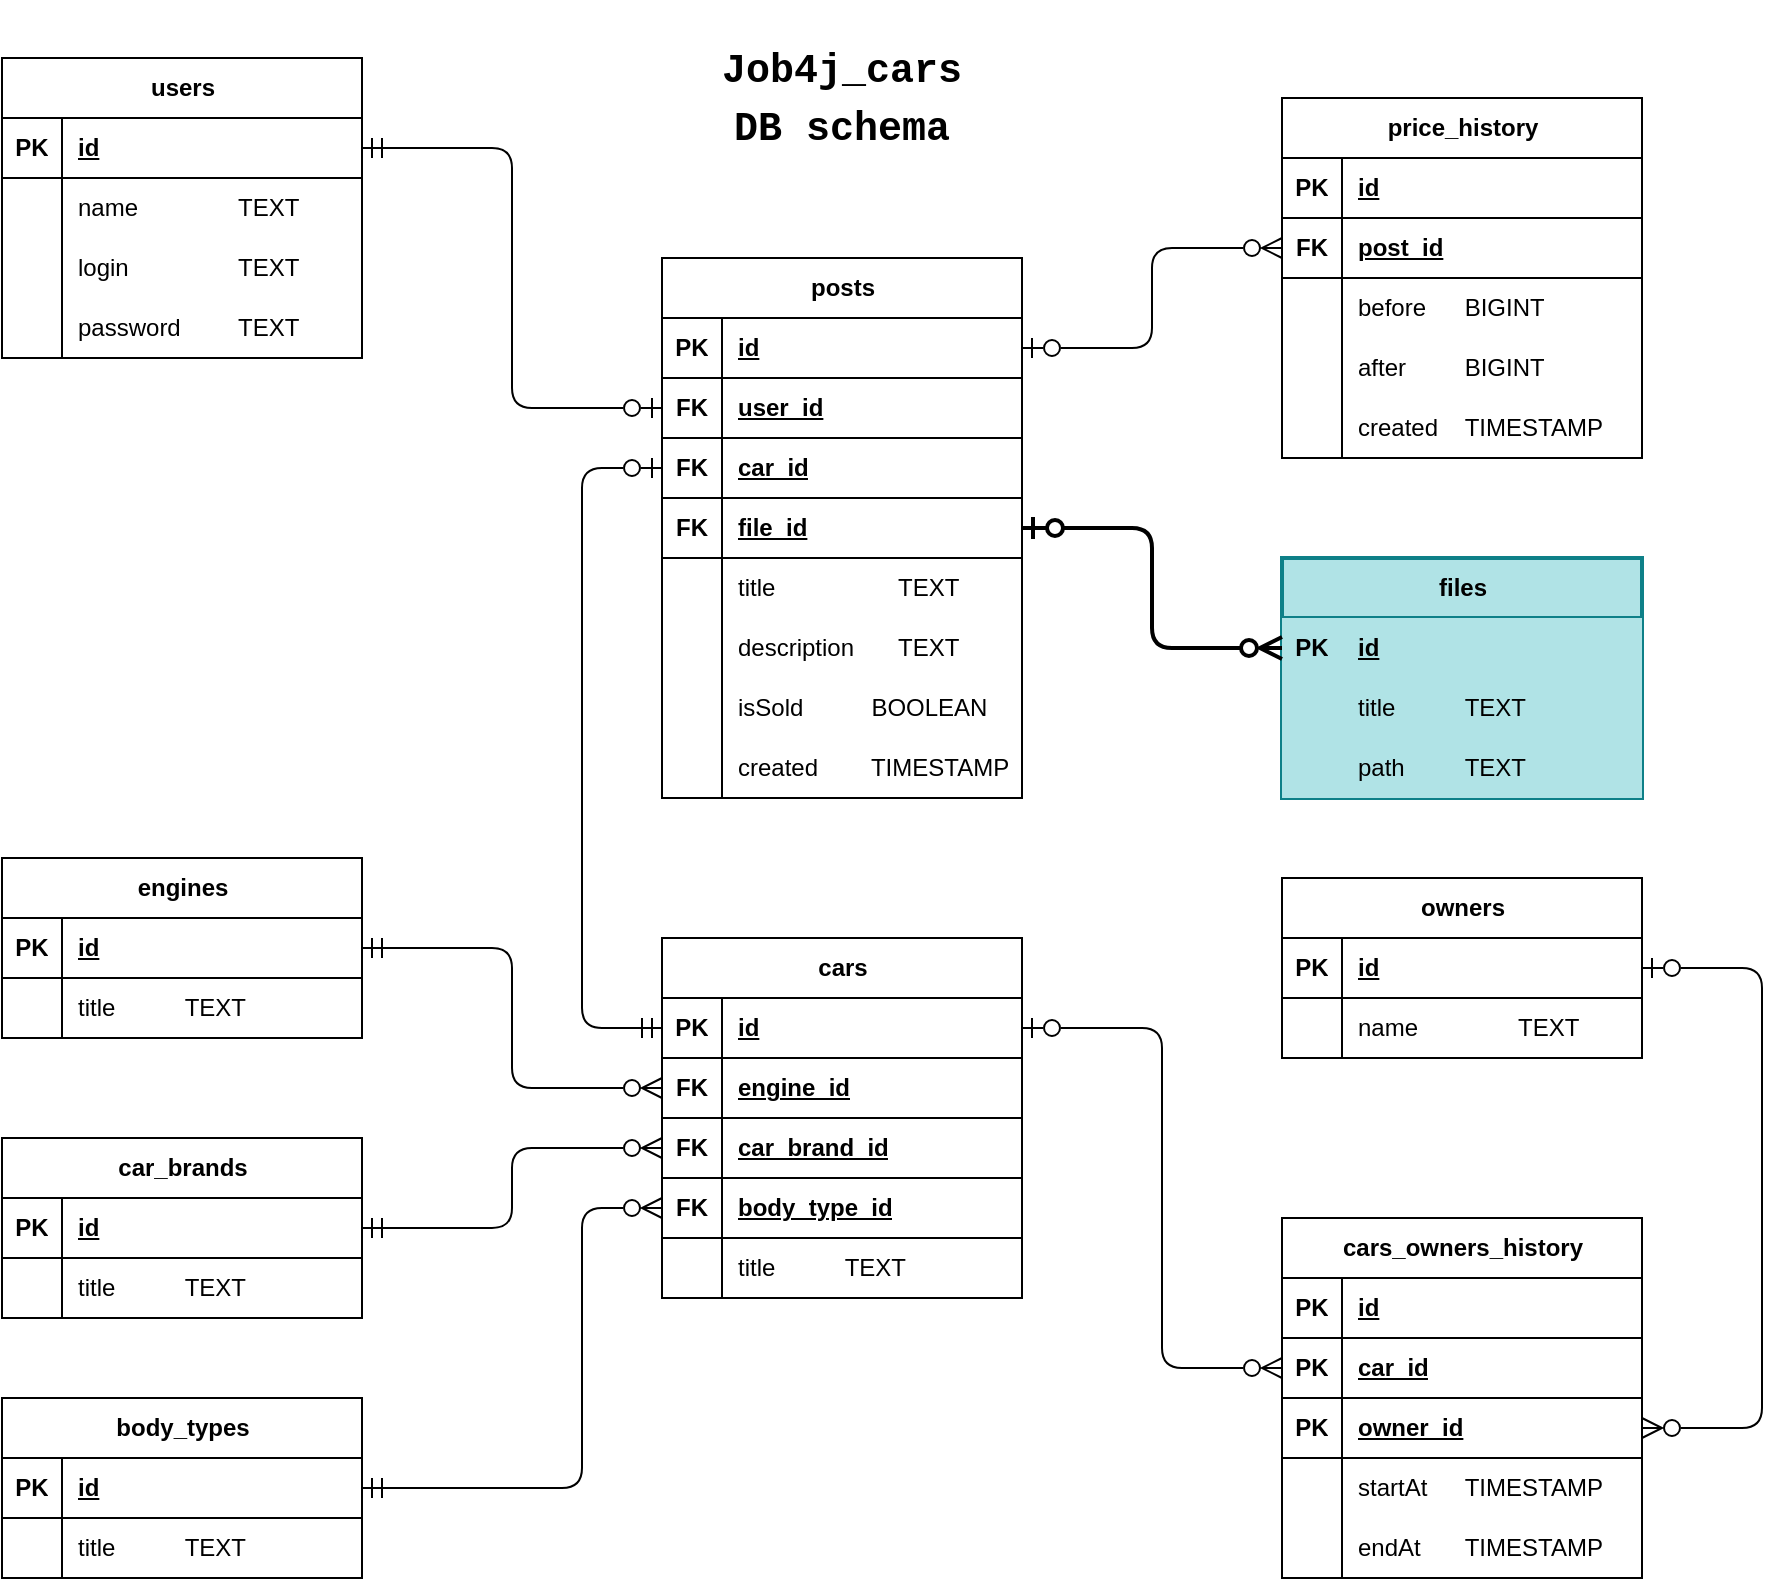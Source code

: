 <mxfile version="26.2.2">
  <diagram name="job4j_cars" id="e56a1550-8fbb-45ad-956c-1786394a9013">
    <mxGraphModel dx="1491" dy="981" grid="1" gridSize="10" guides="1" tooltips="1" connect="1" arrows="1" fold="1" page="1" pageScale="1" pageWidth="1169" pageHeight="827" background="none" math="0" shadow="0">
      <root>
        <mxCell id="0" />
        <mxCell id="1" parent="0" />
        <mxCell id="IY573kv2HtH2P7EDFZgh-59" value="users" style="shape=table;startSize=30;container=1;collapsible=1;childLayout=tableLayout;fixedRows=1;rowLines=0;fontStyle=1;align=center;resizeLast=1;html=1;" parent="1" vertex="1">
          <mxGeometry x="184" y="30" width="180" height="150" as="geometry" />
        </mxCell>
        <mxCell id="IY573kv2HtH2P7EDFZgh-60" value="" style="shape=tableRow;horizontal=0;startSize=0;swimlaneHead=0;swimlaneBody=0;fillColor=none;collapsible=0;dropTarget=0;points=[[0,0.5],[1,0.5]];portConstraint=eastwest;top=0;left=0;right=0;bottom=1;" parent="IY573kv2HtH2P7EDFZgh-59" vertex="1">
          <mxGeometry y="30" width="180" height="30" as="geometry" />
        </mxCell>
        <mxCell id="IY573kv2HtH2P7EDFZgh-61" value="PK" style="shape=partialRectangle;connectable=0;fillColor=none;top=0;left=0;bottom=0;right=0;fontStyle=1;overflow=hidden;whiteSpace=wrap;html=1;" parent="IY573kv2HtH2P7EDFZgh-60" vertex="1">
          <mxGeometry width="30" height="30" as="geometry">
            <mxRectangle width="30" height="30" as="alternateBounds" />
          </mxGeometry>
        </mxCell>
        <mxCell id="IY573kv2HtH2P7EDFZgh-62" value="id" style="shape=partialRectangle;connectable=0;fillColor=none;top=0;left=0;bottom=0;right=0;align=left;spacingLeft=6;fontStyle=5;overflow=hidden;whiteSpace=wrap;html=1;" parent="IY573kv2HtH2P7EDFZgh-60" vertex="1">
          <mxGeometry x="30" width="150" height="30" as="geometry">
            <mxRectangle width="150" height="30" as="alternateBounds" />
          </mxGeometry>
        </mxCell>
        <mxCell id="IY573kv2HtH2P7EDFZgh-63" value="" style="shape=tableRow;horizontal=0;startSize=0;swimlaneHead=0;swimlaneBody=0;fillColor=none;collapsible=0;dropTarget=0;points=[[0,0.5],[1,0.5]];portConstraint=eastwest;top=0;left=0;right=0;bottom=0;" parent="IY573kv2HtH2P7EDFZgh-59" vertex="1">
          <mxGeometry y="60" width="180" height="30" as="geometry" />
        </mxCell>
        <mxCell id="IY573kv2HtH2P7EDFZgh-64" value="" style="shape=partialRectangle;connectable=0;fillColor=none;top=0;left=0;bottom=0;right=0;editable=1;overflow=hidden;whiteSpace=wrap;html=1;" parent="IY573kv2HtH2P7EDFZgh-63" vertex="1">
          <mxGeometry width="30" height="30" as="geometry">
            <mxRectangle width="30" height="30" as="alternateBounds" />
          </mxGeometry>
        </mxCell>
        <mxCell id="IY573kv2HtH2P7EDFZgh-65" value="name&lt;span style=&quot;white-space: pre;&quot;&gt;&#x9;&lt;span style=&quot;white-space: pre;&quot;&gt;&#x9;&lt;/span&gt;&lt;/span&gt;TEXT" style="shape=partialRectangle;connectable=0;fillColor=none;top=0;left=0;bottom=0;right=0;align=left;spacingLeft=6;overflow=hidden;whiteSpace=wrap;html=1;" parent="IY573kv2HtH2P7EDFZgh-63" vertex="1">
          <mxGeometry x="30" width="150" height="30" as="geometry">
            <mxRectangle width="150" height="30" as="alternateBounds" />
          </mxGeometry>
        </mxCell>
        <mxCell id="IY573kv2HtH2P7EDFZgh-66" value="" style="shape=tableRow;horizontal=0;startSize=0;swimlaneHead=0;swimlaneBody=0;fillColor=none;collapsible=0;dropTarget=0;points=[[0,0.5],[1,0.5]];portConstraint=eastwest;top=0;left=0;right=0;bottom=0;" parent="IY573kv2HtH2P7EDFZgh-59" vertex="1">
          <mxGeometry y="90" width="180" height="30" as="geometry" />
        </mxCell>
        <mxCell id="IY573kv2HtH2P7EDFZgh-67" value="" style="shape=partialRectangle;connectable=0;fillColor=none;top=0;left=0;bottom=0;right=0;editable=1;overflow=hidden;whiteSpace=wrap;html=1;" parent="IY573kv2HtH2P7EDFZgh-66" vertex="1">
          <mxGeometry width="30" height="30" as="geometry">
            <mxRectangle width="30" height="30" as="alternateBounds" />
          </mxGeometry>
        </mxCell>
        <mxCell id="IY573kv2HtH2P7EDFZgh-68" value="login&lt;span style=&quot;white-space: pre;&quot;&gt;&#x9;&lt;span style=&quot;white-space: pre;&quot;&gt;&#x9;&lt;/span&gt;&lt;/span&gt;TEXT" style="shape=partialRectangle;connectable=0;fillColor=none;top=0;left=0;bottom=0;right=0;align=left;spacingLeft=6;overflow=hidden;whiteSpace=wrap;html=1;" parent="IY573kv2HtH2P7EDFZgh-66" vertex="1">
          <mxGeometry x="30" width="150" height="30" as="geometry">
            <mxRectangle width="150" height="30" as="alternateBounds" />
          </mxGeometry>
        </mxCell>
        <mxCell id="IY573kv2HtH2P7EDFZgh-69" value="" style="shape=tableRow;horizontal=0;startSize=0;swimlaneHead=0;swimlaneBody=0;fillColor=none;collapsible=0;dropTarget=0;points=[[0,0.5],[1,0.5]];portConstraint=eastwest;top=0;left=0;right=0;bottom=0;" parent="IY573kv2HtH2P7EDFZgh-59" vertex="1">
          <mxGeometry y="120" width="180" height="30" as="geometry" />
        </mxCell>
        <mxCell id="IY573kv2HtH2P7EDFZgh-70" value="" style="shape=partialRectangle;connectable=0;fillColor=none;top=0;left=0;bottom=0;right=0;editable=1;overflow=hidden;whiteSpace=wrap;html=1;" parent="IY573kv2HtH2P7EDFZgh-69" vertex="1">
          <mxGeometry width="30" height="30" as="geometry">
            <mxRectangle width="30" height="30" as="alternateBounds" />
          </mxGeometry>
        </mxCell>
        <mxCell id="IY573kv2HtH2P7EDFZgh-71" value="password&lt;span style=&quot;white-space: pre;&quot;&gt;&#x9;&lt;span style=&quot;white-space: pre;&quot;&gt;&#x9;&lt;/span&gt;&lt;/span&gt;TEXT" style="shape=partialRectangle;connectable=0;fillColor=none;top=0;left=0;bottom=0;right=0;align=left;spacingLeft=6;overflow=hidden;whiteSpace=wrap;html=1;" parent="IY573kv2HtH2P7EDFZgh-69" vertex="1">
          <mxGeometry x="30" width="150" height="30" as="geometry">
            <mxRectangle width="150" height="30" as="alternateBounds" />
          </mxGeometry>
        </mxCell>
        <mxCell id="IY573kv2HtH2P7EDFZgh-88" value="" style="edgeStyle=elbowEdgeStyle;fontSize=12;html=1;endArrow=ERzeroToOne;startArrow=ERmandOne;rounded=1;startSize=8;endSize=8;exitX=1;exitY=0.5;exitDx=0;exitDy=0;startFill=0;curved=0;endFill=0;entryX=0;entryY=0.5;entryDx=0;entryDy=0;" parent="1" source="IY573kv2HtH2P7EDFZgh-60" target="ms0drbsEbGYlD9wSfYpS-33" edge="1">
          <mxGeometry width="100" height="100" relative="1" as="geometry">
            <mxPoint x="424" y="550" as="sourcePoint" />
            <mxPoint x="504" y="235" as="targetPoint" />
          </mxGeometry>
        </mxCell>
        <mxCell id="IY573kv2HtH2P7EDFZgh-89" value="price_history" style="shape=table;startSize=30;container=1;collapsible=1;childLayout=tableLayout;fixedRows=1;rowLines=0;fontStyle=1;align=center;resizeLast=1;html=1;" parent="1" vertex="1">
          <mxGeometry x="824" y="50" width="180" height="180" as="geometry" />
        </mxCell>
        <mxCell id="IY573kv2HtH2P7EDFZgh-90" value="" style="shape=tableRow;horizontal=0;startSize=0;swimlaneHead=0;swimlaneBody=0;fillColor=none;collapsible=0;dropTarget=0;points=[[0,0.5],[1,0.5]];portConstraint=eastwest;top=0;left=0;right=0;bottom=1;" parent="IY573kv2HtH2P7EDFZgh-89" vertex="1">
          <mxGeometry y="30" width="180" height="30" as="geometry" />
        </mxCell>
        <mxCell id="IY573kv2HtH2P7EDFZgh-91" value="PK" style="shape=partialRectangle;connectable=0;fillColor=none;top=0;left=0;bottom=0;right=0;fontStyle=1;overflow=hidden;whiteSpace=wrap;html=1;" parent="IY573kv2HtH2P7EDFZgh-90" vertex="1">
          <mxGeometry width="30" height="30" as="geometry">
            <mxRectangle width="30" height="30" as="alternateBounds" />
          </mxGeometry>
        </mxCell>
        <mxCell id="IY573kv2HtH2P7EDFZgh-92" value="id" style="shape=partialRectangle;connectable=0;fillColor=none;top=0;left=0;bottom=0;right=0;align=left;spacingLeft=6;fontStyle=5;overflow=hidden;whiteSpace=wrap;html=1;" parent="IY573kv2HtH2P7EDFZgh-90" vertex="1">
          <mxGeometry x="30" width="150" height="30" as="geometry">
            <mxRectangle width="150" height="30" as="alternateBounds" />
          </mxGeometry>
        </mxCell>
        <mxCell id="IY573kv2HtH2P7EDFZgh-102" value="" style="shape=tableRow;horizontal=0;startSize=0;swimlaneHead=0;swimlaneBody=0;fillColor=none;collapsible=0;dropTarget=0;points=[[0,0.5],[1,0.5]];portConstraint=eastwest;top=0;left=0;right=0;bottom=1;" parent="IY573kv2HtH2P7EDFZgh-89" vertex="1">
          <mxGeometry y="60" width="180" height="30" as="geometry" />
        </mxCell>
        <mxCell id="IY573kv2HtH2P7EDFZgh-103" value="FK" style="shape=partialRectangle;connectable=0;fillColor=none;top=0;left=0;bottom=0;right=0;fontStyle=1;overflow=hidden;whiteSpace=wrap;html=1;" parent="IY573kv2HtH2P7EDFZgh-102" vertex="1">
          <mxGeometry width="30" height="30" as="geometry">
            <mxRectangle width="30" height="30" as="alternateBounds" />
          </mxGeometry>
        </mxCell>
        <mxCell id="IY573kv2HtH2P7EDFZgh-104" value="post_id" style="shape=partialRectangle;connectable=0;fillColor=none;top=0;left=0;bottom=0;right=0;align=left;spacingLeft=6;fontStyle=5;overflow=hidden;whiteSpace=wrap;html=1;" parent="IY573kv2HtH2P7EDFZgh-102" vertex="1">
          <mxGeometry x="30" width="150" height="30" as="geometry">
            <mxRectangle width="150" height="30" as="alternateBounds" />
          </mxGeometry>
        </mxCell>
        <mxCell id="IY573kv2HtH2P7EDFZgh-93" value="" style="shape=tableRow;horizontal=0;startSize=0;swimlaneHead=0;swimlaneBody=0;fillColor=none;collapsible=0;dropTarget=0;points=[[0,0.5],[1,0.5]];portConstraint=eastwest;top=0;left=0;right=0;bottom=0;" parent="IY573kv2HtH2P7EDFZgh-89" vertex="1">
          <mxGeometry y="90" width="180" height="30" as="geometry" />
        </mxCell>
        <mxCell id="IY573kv2HtH2P7EDFZgh-94" value="" style="shape=partialRectangle;connectable=0;fillColor=none;top=0;left=0;bottom=0;right=0;editable=1;overflow=hidden;whiteSpace=wrap;html=1;" parent="IY573kv2HtH2P7EDFZgh-93" vertex="1">
          <mxGeometry width="30" height="30" as="geometry">
            <mxRectangle width="30" height="30" as="alternateBounds" />
          </mxGeometry>
        </mxCell>
        <mxCell id="IY573kv2HtH2P7EDFZgh-95" value="before &lt;span style=&quot;white-space: pre;&quot;&gt;&#x9;&lt;/span&gt;BIGINT" style="shape=partialRectangle;connectable=0;fillColor=none;top=0;left=0;bottom=0;right=0;align=left;spacingLeft=6;overflow=hidden;whiteSpace=wrap;html=1;" parent="IY573kv2HtH2P7EDFZgh-93" vertex="1">
          <mxGeometry x="30" width="150" height="30" as="geometry">
            <mxRectangle width="150" height="30" as="alternateBounds" />
          </mxGeometry>
        </mxCell>
        <mxCell id="IY573kv2HtH2P7EDFZgh-96" value="" style="shape=tableRow;horizontal=0;startSize=0;swimlaneHead=0;swimlaneBody=0;fillColor=none;collapsible=0;dropTarget=0;points=[[0,0.5],[1,0.5]];portConstraint=eastwest;top=0;left=0;right=0;bottom=0;" parent="IY573kv2HtH2P7EDFZgh-89" vertex="1">
          <mxGeometry y="120" width="180" height="30" as="geometry" />
        </mxCell>
        <mxCell id="IY573kv2HtH2P7EDFZgh-97" value="" style="shape=partialRectangle;connectable=0;fillColor=none;top=0;left=0;bottom=0;right=0;editable=1;overflow=hidden;whiteSpace=wrap;html=1;" parent="IY573kv2HtH2P7EDFZgh-96" vertex="1">
          <mxGeometry width="30" height="30" as="geometry">
            <mxRectangle width="30" height="30" as="alternateBounds" />
          </mxGeometry>
        </mxCell>
        <mxCell id="IY573kv2HtH2P7EDFZgh-98" value="after &lt;span style=&quot;white-space: pre;&quot;&gt;&#x9;&lt;/span&gt;BIGINT" style="shape=partialRectangle;connectable=0;fillColor=none;top=0;left=0;bottom=0;right=0;align=left;spacingLeft=6;overflow=hidden;whiteSpace=wrap;html=1;" parent="IY573kv2HtH2P7EDFZgh-96" vertex="1">
          <mxGeometry x="30" width="150" height="30" as="geometry">
            <mxRectangle width="150" height="30" as="alternateBounds" />
          </mxGeometry>
        </mxCell>
        <mxCell id="IY573kv2HtH2P7EDFZgh-99" value="" style="shape=tableRow;horizontal=0;startSize=0;swimlaneHead=0;swimlaneBody=0;fillColor=none;collapsible=0;dropTarget=0;points=[[0,0.5],[1,0.5]];portConstraint=eastwest;top=0;left=0;right=0;bottom=0;" parent="IY573kv2HtH2P7EDFZgh-89" vertex="1">
          <mxGeometry y="150" width="180" height="30" as="geometry" />
        </mxCell>
        <mxCell id="IY573kv2HtH2P7EDFZgh-100" value="" style="shape=partialRectangle;connectable=0;fillColor=none;top=0;left=0;bottom=0;right=0;editable=1;overflow=hidden;whiteSpace=wrap;html=1;" parent="IY573kv2HtH2P7EDFZgh-99" vertex="1">
          <mxGeometry width="30" height="30" as="geometry">
            <mxRectangle width="30" height="30" as="alternateBounds" />
          </mxGeometry>
        </mxCell>
        <mxCell id="IY573kv2HtH2P7EDFZgh-101" value="created &lt;span style=&quot;white-space: pre;&quot;&gt;&#x9;&lt;/span&gt;TIMESTAMP" style="shape=partialRectangle;connectable=0;fillColor=none;top=0;left=0;bottom=0;right=0;align=left;spacingLeft=6;overflow=hidden;whiteSpace=wrap;html=1;" parent="IY573kv2HtH2P7EDFZgh-99" vertex="1">
          <mxGeometry x="30" width="150" height="30" as="geometry">
            <mxRectangle width="150" height="30" as="alternateBounds" />
          </mxGeometry>
        </mxCell>
        <mxCell id="IY573kv2HtH2P7EDFZgh-128" value="engines" style="shape=table;startSize=30;container=1;collapsible=1;childLayout=tableLayout;fixedRows=1;rowLines=0;fontStyle=1;align=center;resizeLast=1;html=1;" parent="1" vertex="1">
          <mxGeometry x="184" y="430" width="180" height="90" as="geometry" />
        </mxCell>
        <mxCell id="IY573kv2HtH2P7EDFZgh-129" value="" style="shape=tableRow;horizontal=0;startSize=0;swimlaneHead=0;swimlaneBody=0;fillColor=none;collapsible=0;dropTarget=0;points=[[0,0.5],[1,0.5]];portConstraint=eastwest;top=0;left=0;right=0;bottom=1;" parent="IY573kv2HtH2P7EDFZgh-128" vertex="1">
          <mxGeometry y="30" width="180" height="30" as="geometry" />
        </mxCell>
        <mxCell id="IY573kv2HtH2P7EDFZgh-130" value="PK" style="shape=partialRectangle;connectable=0;fillColor=none;top=0;left=0;bottom=0;right=0;fontStyle=1;overflow=hidden;whiteSpace=wrap;html=1;" parent="IY573kv2HtH2P7EDFZgh-129" vertex="1">
          <mxGeometry width="30" height="30" as="geometry">
            <mxRectangle width="30" height="30" as="alternateBounds" />
          </mxGeometry>
        </mxCell>
        <mxCell id="IY573kv2HtH2P7EDFZgh-131" value="id" style="shape=partialRectangle;connectable=0;fillColor=none;top=0;left=0;bottom=0;right=0;align=left;spacingLeft=6;fontStyle=5;overflow=hidden;whiteSpace=wrap;html=1;" parent="IY573kv2HtH2P7EDFZgh-129" vertex="1">
          <mxGeometry x="30" width="150" height="30" as="geometry">
            <mxRectangle width="150" height="30" as="alternateBounds" />
          </mxGeometry>
        </mxCell>
        <mxCell id="IY573kv2HtH2P7EDFZgh-132" value="" style="shape=tableRow;horizontal=0;startSize=0;swimlaneHead=0;swimlaneBody=0;fillColor=none;collapsible=0;dropTarget=0;points=[[0,0.5],[1,0.5]];portConstraint=eastwest;top=0;left=0;right=0;bottom=0;" parent="IY573kv2HtH2P7EDFZgh-128" vertex="1">
          <mxGeometry y="60" width="180" height="30" as="geometry" />
        </mxCell>
        <mxCell id="IY573kv2HtH2P7EDFZgh-133" value="" style="shape=partialRectangle;connectable=0;fillColor=none;top=0;left=0;bottom=0;right=0;editable=1;overflow=hidden;whiteSpace=wrap;html=1;" parent="IY573kv2HtH2P7EDFZgh-132" vertex="1">
          <mxGeometry width="30" height="30" as="geometry">
            <mxRectangle width="30" height="30" as="alternateBounds" />
          </mxGeometry>
        </mxCell>
        <mxCell id="IY573kv2HtH2P7EDFZgh-134" value="title&lt;span style=&quot;white-space: pre;&quot;&gt;&#x9;&lt;/span&gt;&lt;span style=&quot;white-space: pre;&quot;&gt;&#x9;&lt;/span&gt;TEXT" style="shape=partialRectangle;connectable=0;fillColor=none;top=0;left=0;bottom=0;right=0;align=left;spacingLeft=6;overflow=hidden;whiteSpace=wrap;html=1;" parent="IY573kv2HtH2P7EDFZgh-132" vertex="1">
          <mxGeometry x="30" width="150" height="30" as="geometry">
            <mxRectangle width="150" height="30" as="alternateBounds" />
          </mxGeometry>
        </mxCell>
        <mxCell id="IY573kv2HtH2P7EDFZgh-141" value="owners" style="shape=table;startSize=30;container=1;collapsible=1;childLayout=tableLayout;fixedRows=1;rowLines=0;fontStyle=1;align=center;resizeLast=1;html=1;" parent="1" vertex="1">
          <mxGeometry x="824" y="440" width="180" height="90" as="geometry" />
        </mxCell>
        <mxCell id="IY573kv2HtH2P7EDFZgh-142" value="" style="shape=tableRow;horizontal=0;startSize=0;swimlaneHead=0;swimlaneBody=0;fillColor=none;collapsible=0;dropTarget=0;points=[[0,0.5],[1,0.5]];portConstraint=eastwest;top=0;left=0;right=0;bottom=1;" parent="IY573kv2HtH2P7EDFZgh-141" vertex="1">
          <mxGeometry y="30" width="180" height="30" as="geometry" />
        </mxCell>
        <mxCell id="IY573kv2HtH2P7EDFZgh-143" value="PK" style="shape=partialRectangle;connectable=0;fillColor=none;top=0;left=0;bottom=0;right=0;fontStyle=1;overflow=hidden;whiteSpace=wrap;html=1;" parent="IY573kv2HtH2P7EDFZgh-142" vertex="1">
          <mxGeometry width="30" height="30" as="geometry">
            <mxRectangle width="30" height="30" as="alternateBounds" />
          </mxGeometry>
        </mxCell>
        <mxCell id="IY573kv2HtH2P7EDFZgh-144" value="id" style="shape=partialRectangle;connectable=0;fillColor=none;top=0;left=0;bottom=0;right=0;align=left;spacingLeft=6;fontStyle=5;overflow=hidden;whiteSpace=wrap;html=1;" parent="IY573kv2HtH2P7EDFZgh-142" vertex="1">
          <mxGeometry x="30" width="150" height="30" as="geometry">
            <mxRectangle width="150" height="30" as="alternateBounds" />
          </mxGeometry>
        </mxCell>
        <mxCell id="IY573kv2HtH2P7EDFZgh-145" value="" style="shape=tableRow;horizontal=0;startSize=0;swimlaneHead=0;swimlaneBody=0;fillColor=none;collapsible=0;dropTarget=0;points=[[0,0.5],[1,0.5]];portConstraint=eastwest;top=0;left=0;right=0;bottom=0;" parent="IY573kv2HtH2P7EDFZgh-141" vertex="1">
          <mxGeometry y="60" width="180" height="30" as="geometry" />
        </mxCell>
        <mxCell id="IY573kv2HtH2P7EDFZgh-146" value="" style="shape=partialRectangle;connectable=0;fillColor=none;top=0;left=0;bottom=0;right=0;editable=1;overflow=hidden;whiteSpace=wrap;html=1;" parent="IY573kv2HtH2P7EDFZgh-145" vertex="1">
          <mxGeometry width="30" height="30" as="geometry">
            <mxRectangle width="30" height="30" as="alternateBounds" />
          </mxGeometry>
        </mxCell>
        <mxCell id="IY573kv2HtH2P7EDFZgh-147" value="name&lt;span style=&quot;white-space: pre;&quot;&gt;&#x9;&lt;/span&gt;&lt;span style=&quot;white-space: pre;&quot;&gt;&#x9;&lt;/span&gt;TEXT" style="shape=partialRectangle;connectable=0;fillColor=none;top=0;left=0;bottom=0;right=0;align=left;spacingLeft=6;overflow=hidden;whiteSpace=wrap;html=1;" parent="IY573kv2HtH2P7EDFZgh-145" vertex="1">
          <mxGeometry x="30" width="150" height="30" as="geometry">
            <mxRectangle width="150" height="30" as="alternateBounds" />
          </mxGeometry>
        </mxCell>
        <mxCell id="IY573kv2HtH2P7EDFZgh-164" value="files" style="shape=table;startSize=30;container=1;collapsible=1;childLayout=tableLayout;fixedRows=1;rowLines=0;fontStyle=1;align=center;resizeLast=1;html=1;fillColor=#b0e3e6;strokeColor=#0e8088;strokeWidth=2;" parent="1" vertex="1">
          <mxGeometry x="824" y="280" width="180" height="120" as="geometry" />
        </mxCell>
        <mxCell id="IY573kv2HtH2P7EDFZgh-165" value="" style="shape=tableRow;horizontal=0;startSize=0;swimlaneHead=0;swimlaneBody=0;collapsible=0;dropTarget=0;points=[[0,0.5],[1,0.5]];portConstraint=eastwest;top=0;left=0;right=0;bottom=1;fillColor=#b0e3e6;strokeColor=#0e8088;strokeWidth=2;" parent="IY573kv2HtH2P7EDFZgh-164" vertex="1">
          <mxGeometry y="30" width="180" height="30" as="geometry" />
        </mxCell>
        <mxCell id="IY573kv2HtH2P7EDFZgh-166" value="PK" style="shape=partialRectangle;connectable=0;top=0;left=0;bottom=0;right=0;fontStyle=1;overflow=hidden;whiteSpace=wrap;html=1;fillColor=#b0e3e6;strokeColor=#0e8088;strokeWidth=2;" parent="IY573kv2HtH2P7EDFZgh-165" vertex="1">
          <mxGeometry width="30" height="30" as="geometry">
            <mxRectangle width="30" height="30" as="alternateBounds" />
          </mxGeometry>
        </mxCell>
        <mxCell id="IY573kv2HtH2P7EDFZgh-167" value="id" style="shape=partialRectangle;connectable=0;top=0;left=0;bottom=0;right=0;align=left;spacingLeft=6;fontStyle=5;overflow=hidden;whiteSpace=wrap;html=1;fillColor=#b0e3e6;strokeColor=#0e8088;strokeWidth=2;" parent="IY573kv2HtH2P7EDFZgh-165" vertex="1">
          <mxGeometry x="30" width="150" height="30" as="geometry">
            <mxRectangle width="150" height="30" as="alternateBounds" />
          </mxGeometry>
        </mxCell>
        <mxCell id="IY573kv2HtH2P7EDFZgh-168" value="" style="shape=tableRow;horizontal=0;startSize=0;swimlaneHead=0;swimlaneBody=0;collapsible=0;dropTarget=0;points=[[0,0.5],[1,0.5]];portConstraint=eastwest;top=0;left=0;right=0;bottom=0;fillColor=#b0e3e6;strokeColor=#0e8088;strokeWidth=2;" parent="IY573kv2HtH2P7EDFZgh-164" vertex="1">
          <mxGeometry y="60" width="180" height="30" as="geometry" />
        </mxCell>
        <mxCell id="IY573kv2HtH2P7EDFZgh-169" value="" style="shape=partialRectangle;connectable=0;top=0;left=0;bottom=0;right=0;editable=1;overflow=hidden;whiteSpace=wrap;html=1;fillColor=#b0e3e6;strokeColor=#0e8088;strokeWidth=2;" parent="IY573kv2HtH2P7EDFZgh-168" vertex="1">
          <mxGeometry width="30" height="30" as="geometry">
            <mxRectangle width="30" height="30" as="alternateBounds" />
          </mxGeometry>
        </mxCell>
        <mxCell id="IY573kv2HtH2P7EDFZgh-170" value="title&amp;nbsp;&lt;span style=&quot;white-space: pre;&quot;&gt;&#x9;&lt;/span&gt;&lt;span style=&quot;white-space: pre;&quot;&gt;&#x9;&lt;/span&gt;TEXT" style="shape=partialRectangle;connectable=0;top=0;left=0;bottom=0;right=0;align=left;spacingLeft=6;overflow=hidden;whiteSpace=wrap;html=1;fillColor=#b0e3e6;strokeColor=#0e8088;strokeWidth=2;" parent="IY573kv2HtH2P7EDFZgh-168" vertex="1">
          <mxGeometry x="30" width="150" height="30" as="geometry">
            <mxRectangle width="150" height="30" as="alternateBounds" />
          </mxGeometry>
        </mxCell>
        <mxCell id="IY573kv2HtH2P7EDFZgh-171" value="" style="shape=tableRow;horizontal=0;startSize=0;swimlaneHead=0;swimlaneBody=0;collapsible=0;dropTarget=0;points=[[0,0.5],[1,0.5]];portConstraint=eastwest;top=0;left=0;right=0;bottom=0;fillColor=#b0e3e6;strokeColor=#0e8088;strokeWidth=2;" parent="IY573kv2HtH2P7EDFZgh-164" vertex="1">
          <mxGeometry y="90" width="180" height="30" as="geometry" />
        </mxCell>
        <mxCell id="IY573kv2HtH2P7EDFZgh-172" value="" style="shape=partialRectangle;connectable=0;top=0;left=0;bottom=0;right=0;editable=1;overflow=hidden;whiteSpace=wrap;html=1;fillColor=#b0e3e6;strokeColor=#0e8088;strokeWidth=2;" parent="IY573kv2HtH2P7EDFZgh-171" vertex="1">
          <mxGeometry width="30" height="30" as="geometry">
            <mxRectangle width="30" height="30" as="alternateBounds" />
          </mxGeometry>
        </mxCell>
        <mxCell id="IY573kv2HtH2P7EDFZgh-173" value="path&lt;span style=&quot;white-space: pre;&quot;&gt;&#x9;&lt;/span&gt;&amp;nbsp; &amp;nbsp;&amp;nbsp;&lt;span style=&quot;white-space: pre;&quot;&gt;&#x9;&lt;/span&gt;TEXT" style="shape=partialRectangle;connectable=0;top=0;left=0;bottom=0;right=0;align=left;spacingLeft=6;overflow=hidden;whiteSpace=wrap;html=1;fillColor=#b0e3e6;strokeColor=#0e8088;strokeWidth=2;" parent="IY573kv2HtH2P7EDFZgh-171" vertex="1">
          <mxGeometry x="30" width="150" height="30" as="geometry">
            <mxRectangle width="150" height="30" as="alternateBounds" />
          </mxGeometry>
        </mxCell>
        <mxCell id="IY573kv2HtH2P7EDFZgh-219" value="" style="edgeStyle=elbowEdgeStyle;fontSize=12;html=1;endArrow=ERzeroToMany;startArrow=ERmandOne;rounded=1;startSize=8;endSize=8;exitX=1;exitY=0.5;exitDx=0;exitDy=0;startFill=0;endFill=0;curved=0;entryX=0;entryY=0.5;entryDx=0;entryDy=0;" parent="1" source="IY573kv2HtH2P7EDFZgh-129" target="Iu-1-AJeWE3ebat6H4I_-12" edge="1">
          <mxGeometry width="100" height="100" relative="1" as="geometry">
            <mxPoint x="404" y="600" as="sourcePoint" />
            <mxPoint x="494" y="545" as="targetPoint" />
          </mxGeometry>
        </mxCell>
        <mxCell id="IY573kv2HtH2P7EDFZgh-221" value="" style="edgeStyle=elbowEdgeStyle;fontSize=12;html=1;endArrow=ERzeroToOne;endFill=0;startArrow=ERmandOne;rounded=1;startSize=8;endSize=8;curved=0;startFill=0;exitX=0;exitY=0.5;exitDx=0;exitDy=0;entryX=0;entryY=0.5;entryDx=0;entryDy=0;" parent="1" source="Iu-1-AJeWE3ebat6H4I_-9" target="ms0drbsEbGYlD9wSfYpS-36" edge="1">
          <mxGeometry width="100" height="100" relative="1" as="geometry">
            <mxPoint x="494" y="515" as="sourcePoint" />
            <mxPoint x="504" y="265" as="targetPoint" />
            <Array as="points">
              <mxPoint x="474" y="420" />
            </Array>
          </mxGeometry>
        </mxCell>
        <mxCell id="IY573kv2HtH2P7EDFZgh-254" value="cars_owners_history" style="shape=table;startSize=30;container=1;collapsible=1;childLayout=tableLayout;fixedRows=1;rowLines=0;fontStyle=1;align=center;resizeLast=1;html=1;" parent="1" vertex="1">
          <mxGeometry x="824" y="610" width="180" height="180" as="geometry" />
        </mxCell>
        <mxCell id="IY573kv2HtH2P7EDFZgh-255" value="" style="shape=tableRow;horizontal=0;startSize=0;swimlaneHead=0;swimlaneBody=0;fillColor=none;collapsible=0;dropTarget=0;points=[[0,0.5],[1,0.5]];portConstraint=eastwest;top=0;left=0;right=0;bottom=1;" parent="IY573kv2HtH2P7EDFZgh-254" vertex="1">
          <mxGeometry y="30" width="180" height="30" as="geometry" />
        </mxCell>
        <mxCell id="IY573kv2HtH2P7EDFZgh-256" value="PK" style="shape=partialRectangle;connectable=0;fillColor=none;top=0;left=0;bottom=0;right=0;fontStyle=1;overflow=hidden;whiteSpace=wrap;html=1;" parent="IY573kv2HtH2P7EDFZgh-255" vertex="1">
          <mxGeometry width="30" height="30" as="geometry">
            <mxRectangle width="30" height="30" as="alternateBounds" />
          </mxGeometry>
        </mxCell>
        <mxCell id="IY573kv2HtH2P7EDFZgh-257" value="id" style="shape=partialRectangle;connectable=0;fillColor=none;top=0;left=0;bottom=0;right=0;align=left;spacingLeft=6;fontStyle=5;overflow=hidden;whiteSpace=wrap;html=1;" parent="IY573kv2HtH2P7EDFZgh-255" vertex="1">
          <mxGeometry x="30" width="150" height="30" as="geometry">
            <mxRectangle width="150" height="30" as="alternateBounds" />
          </mxGeometry>
        </mxCell>
        <mxCell id="IY573kv2HtH2P7EDFZgh-267" value="" style="shape=tableRow;horizontal=0;startSize=0;swimlaneHead=0;swimlaneBody=0;fillColor=none;collapsible=0;dropTarget=0;points=[[0,0.5],[1,0.5]];portConstraint=eastwest;top=0;left=0;right=0;bottom=1;" parent="IY573kv2HtH2P7EDFZgh-254" vertex="1">
          <mxGeometry y="60" width="180" height="30" as="geometry" />
        </mxCell>
        <mxCell id="IY573kv2HtH2P7EDFZgh-268" value="PK" style="shape=partialRectangle;connectable=0;fillColor=none;top=0;left=0;bottom=0;right=0;fontStyle=1;overflow=hidden;whiteSpace=wrap;html=1;" parent="IY573kv2HtH2P7EDFZgh-267" vertex="1">
          <mxGeometry width="30" height="30" as="geometry">
            <mxRectangle width="30" height="30" as="alternateBounds" />
          </mxGeometry>
        </mxCell>
        <mxCell id="IY573kv2HtH2P7EDFZgh-269" value="car_id" style="shape=partialRectangle;connectable=0;fillColor=none;top=0;left=0;bottom=0;right=0;align=left;spacingLeft=6;fontStyle=5;overflow=hidden;whiteSpace=wrap;html=1;" parent="IY573kv2HtH2P7EDFZgh-267" vertex="1">
          <mxGeometry x="30" width="150" height="30" as="geometry">
            <mxRectangle width="150" height="30" as="alternateBounds" />
          </mxGeometry>
        </mxCell>
        <mxCell id="IY573kv2HtH2P7EDFZgh-270" value="" style="shape=tableRow;horizontal=0;startSize=0;swimlaneHead=0;swimlaneBody=0;fillColor=none;collapsible=0;dropTarget=0;points=[[0,0.5],[1,0.5]];portConstraint=eastwest;top=0;left=0;right=0;bottom=1;" parent="IY573kv2HtH2P7EDFZgh-254" vertex="1">
          <mxGeometry y="90" width="180" height="30" as="geometry" />
        </mxCell>
        <mxCell id="IY573kv2HtH2P7EDFZgh-271" value="PK" style="shape=partialRectangle;connectable=0;fillColor=none;top=0;left=0;bottom=0;right=0;fontStyle=1;overflow=hidden;whiteSpace=wrap;html=1;" parent="IY573kv2HtH2P7EDFZgh-270" vertex="1">
          <mxGeometry width="30" height="30" as="geometry">
            <mxRectangle width="30" height="30" as="alternateBounds" />
          </mxGeometry>
        </mxCell>
        <mxCell id="IY573kv2HtH2P7EDFZgh-272" value="owner_id" style="shape=partialRectangle;connectable=0;fillColor=none;top=0;left=0;bottom=0;right=0;align=left;spacingLeft=6;fontStyle=5;overflow=hidden;whiteSpace=wrap;html=1;" parent="IY573kv2HtH2P7EDFZgh-270" vertex="1">
          <mxGeometry x="30" width="150" height="30" as="geometry">
            <mxRectangle width="150" height="30" as="alternateBounds" />
          </mxGeometry>
        </mxCell>
        <mxCell id="IY573kv2HtH2P7EDFZgh-258" value="" style="shape=tableRow;horizontal=0;startSize=0;swimlaneHead=0;swimlaneBody=0;fillColor=none;collapsible=0;dropTarget=0;points=[[0,0.5],[1,0.5]];portConstraint=eastwest;top=0;left=0;right=0;bottom=0;" parent="IY573kv2HtH2P7EDFZgh-254" vertex="1">
          <mxGeometry y="120" width="180" height="30" as="geometry" />
        </mxCell>
        <mxCell id="IY573kv2HtH2P7EDFZgh-259" value="" style="shape=partialRectangle;connectable=0;fillColor=none;top=0;left=0;bottom=0;right=0;editable=1;overflow=hidden;whiteSpace=wrap;html=1;" parent="IY573kv2HtH2P7EDFZgh-258" vertex="1">
          <mxGeometry width="30" height="30" as="geometry">
            <mxRectangle width="30" height="30" as="alternateBounds" />
          </mxGeometry>
        </mxCell>
        <mxCell id="IY573kv2HtH2P7EDFZgh-260" value="startAt&lt;span style=&quot;white-space: pre;&quot;&gt;&#x9;&lt;/span&gt;TIMESTAMP" style="shape=partialRectangle;connectable=0;fillColor=none;top=0;left=0;bottom=0;right=0;align=left;spacingLeft=6;overflow=hidden;whiteSpace=wrap;html=1;" parent="IY573kv2HtH2P7EDFZgh-258" vertex="1">
          <mxGeometry x="30" width="150" height="30" as="geometry">
            <mxRectangle width="150" height="30" as="alternateBounds" />
          </mxGeometry>
        </mxCell>
        <mxCell id="IY573kv2HtH2P7EDFZgh-261" value="" style="shape=tableRow;horizontal=0;startSize=0;swimlaneHead=0;swimlaneBody=0;fillColor=none;collapsible=0;dropTarget=0;points=[[0,0.5],[1,0.5]];portConstraint=eastwest;top=0;left=0;right=0;bottom=0;" parent="IY573kv2HtH2P7EDFZgh-254" vertex="1">
          <mxGeometry y="150" width="180" height="30" as="geometry" />
        </mxCell>
        <mxCell id="IY573kv2HtH2P7EDFZgh-262" value="" style="shape=partialRectangle;connectable=0;fillColor=none;top=0;left=0;bottom=0;right=0;editable=1;overflow=hidden;whiteSpace=wrap;html=1;" parent="IY573kv2HtH2P7EDFZgh-261" vertex="1">
          <mxGeometry width="30" height="30" as="geometry">
            <mxRectangle width="30" height="30" as="alternateBounds" />
          </mxGeometry>
        </mxCell>
        <mxCell id="IY573kv2HtH2P7EDFZgh-263" value="endAt&lt;span style=&quot;white-space: pre;&quot;&gt;&#x9;&lt;/span&gt;TIMESTAMP" style="shape=partialRectangle;connectable=0;fillColor=none;top=0;left=0;bottom=0;right=0;align=left;spacingLeft=6;overflow=hidden;whiteSpace=wrap;html=1;" parent="IY573kv2HtH2P7EDFZgh-261" vertex="1">
          <mxGeometry x="30" width="150" height="30" as="geometry">
            <mxRectangle width="150" height="30" as="alternateBounds" />
          </mxGeometry>
        </mxCell>
        <mxCell id="IY573kv2HtH2P7EDFZgh-273" value="" style="edgeStyle=elbowEdgeStyle;fontSize=12;html=1;endArrow=ERzeroToOne;endFill=0;startArrow=ERzeroToMany;rounded=1;startSize=8;endSize=8;entryX=1;entryY=0.5;entryDx=0;entryDy=0;exitX=1;exitY=0.5;exitDx=0;exitDy=0;curved=0;startFill=0;" parent="1" source="IY573kv2HtH2P7EDFZgh-270" target="IY573kv2HtH2P7EDFZgh-142" edge="1">
          <mxGeometry width="100" height="100" relative="1" as="geometry">
            <mxPoint x="1084" y="690" as="sourcePoint" />
            <mxPoint x="1084" y="490" as="targetPoint" />
            <Array as="points">
              <mxPoint x="1064" y="600" />
            </Array>
          </mxGeometry>
        </mxCell>
        <mxCell id="IY573kv2HtH2P7EDFZgh-274" value="" style="edgeStyle=elbowEdgeStyle;fontSize=12;html=1;endArrow=ERzeroToOne;endFill=0;startArrow=ERzeroToMany;rounded=1;startSize=8;endSize=8;exitX=0;exitY=0.5;exitDx=0;exitDy=0;curved=0;startFill=0;entryX=1;entryY=0.5;entryDx=0;entryDy=0;" parent="1" source="IY573kv2HtH2P7EDFZgh-267" target="Iu-1-AJeWE3ebat6H4I_-9" edge="1">
          <mxGeometry width="100" height="100" relative="1" as="geometry">
            <mxPoint x="714" y="700" as="sourcePoint" />
            <mxPoint x="714" y="515" as="targetPoint" />
            <Array as="points">
              <mxPoint x="764" y="590" />
            </Array>
          </mxGeometry>
        </mxCell>
        <mxCell id="ms0drbsEbGYlD9wSfYpS-1" value="car_brands" style="shape=table;startSize=30;container=1;collapsible=1;childLayout=tableLayout;fixedRows=1;rowLines=0;fontStyle=1;align=center;resizeLast=1;html=1;fillColor=none;" parent="1" vertex="1">
          <mxGeometry x="184" y="570" width="180" height="90" as="geometry">
            <mxRectangle x="230" y="580" width="90" height="30" as="alternateBounds" />
          </mxGeometry>
        </mxCell>
        <mxCell id="ms0drbsEbGYlD9wSfYpS-2" value="" style="shape=tableRow;horizontal=0;startSize=0;swimlaneHead=0;swimlaneBody=0;fillColor=none;collapsible=0;dropTarget=0;points=[[0,0.5],[1,0.5]];portConstraint=eastwest;top=0;left=0;right=0;bottom=1;" parent="ms0drbsEbGYlD9wSfYpS-1" vertex="1">
          <mxGeometry y="30" width="180" height="30" as="geometry" />
        </mxCell>
        <mxCell id="ms0drbsEbGYlD9wSfYpS-3" value="PK" style="shape=partialRectangle;connectable=0;fillColor=none;top=0;left=0;bottom=0;right=0;fontStyle=1;overflow=hidden;whiteSpace=wrap;html=1;" parent="ms0drbsEbGYlD9wSfYpS-2" vertex="1">
          <mxGeometry width="30" height="30" as="geometry">
            <mxRectangle width="30" height="30" as="alternateBounds" />
          </mxGeometry>
        </mxCell>
        <mxCell id="ms0drbsEbGYlD9wSfYpS-4" value="id" style="shape=partialRectangle;connectable=0;fillColor=none;top=0;left=0;bottom=0;right=0;align=left;spacingLeft=6;fontStyle=5;overflow=hidden;whiteSpace=wrap;html=1;" parent="ms0drbsEbGYlD9wSfYpS-2" vertex="1">
          <mxGeometry x="30" width="150" height="30" as="geometry">
            <mxRectangle width="150" height="30" as="alternateBounds" />
          </mxGeometry>
        </mxCell>
        <mxCell id="ms0drbsEbGYlD9wSfYpS-5" value="" style="shape=tableRow;horizontal=0;startSize=0;swimlaneHead=0;swimlaneBody=0;fillColor=none;collapsible=0;dropTarget=0;points=[[0,0.5],[1,0.5]];portConstraint=eastwest;top=0;left=0;right=0;bottom=0;" parent="ms0drbsEbGYlD9wSfYpS-1" vertex="1">
          <mxGeometry y="60" width="180" height="30" as="geometry" />
        </mxCell>
        <mxCell id="ms0drbsEbGYlD9wSfYpS-6" value="" style="shape=partialRectangle;connectable=0;fillColor=none;top=0;left=0;bottom=0;right=0;editable=1;overflow=hidden;whiteSpace=wrap;html=1;" parent="ms0drbsEbGYlD9wSfYpS-5" vertex="1">
          <mxGeometry width="30" height="30" as="geometry">
            <mxRectangle width="30" height="30" as="alternateBounds" />
          </mxGeometry>
        </mxCell>
        <mxCell id="ms0drbsEbGYlD9wSfYpS-7" value="title&lt;span style=&quot;white-space: pre;&quot;&gt;&#x9;&lt;/span&gt;&lt;span style=&quot;white-space: pre;&quot;&gt;&#x9;&lt;/span&gt;TEXT" style="shape=partialRectangle;connectable=0;fillColor=none;top=0;left=0;bottom=0;right=0;align=left;spacingLeft=6;overflow=hidden;whiteSpace=wrap;html=1;" parent="ms0drbsEbGYlD9wSfYpS-5" vertex="1">
          <mxGeometry x="30" width="150" height="30" as="geometry">
            <mxRectangle width="150" height="30" as="alternateBounds" />
          </mxGeometry>
        </mxCell>
        <mxCell id="ms0drbsEbGYlD9wSfYpS-27" value="" style="edgeStyle=elbowEdgeStyle;fontSize=12;html=1;endArrow=ERzeroToMany;startArrow=ERmandOne;rounded=1;startSize=8;endSize=8;exitX=1;exitY=0.5;exitDx=0;exitDy=0;startFill=0;endFill=0;curved=0;entryX=0;entryY=0.5;entryDx=0;entryDy=0;" parent="1" source="ms0drbsEbGYlD9wSfYpS-2" target="Iu-1-AJeWE3ebat6H4I_-15" edge="1">
          <mxGeometry width="100" height="100" relative="1" as="geometry">
            <mxPoint x="424" y="710" as="sourcePoint" />
            <mxPoint x="494" y="575" as="targetPoint" />
          </mxGeometry>
        </mxCell>
        <mxCell id="ms0drbsEbGYlD9wSfYpS-29" value="posts" style="shape=table;startSize=30;container=1;collapsible=1;childLayout=tableLayout;fixedRows=1;rowLines=0;fontStyle=1;align=center;resizeLast=1;html=1;" parent="1" vertex="1">
          <mxGeometry x="514" y="130" width="180" height="270" as="geometry" />
        </mxCell>
        <mxCell id="ms0drbsEbGYlD9wSfYpS-30" value="" style="shape=tableRow;horizontal=0;startSize=0;swimlaneHead=0;swimlaneBody=0;fillColor=none;collapsible=0;dropTarget=0;points=[[0,0.5],[1,0.5]];portConstraint=eastwest;top=0;left=0;right=0;bottom=1;" parent="ms0drbsEbGYlD9wSfYpS-29" vertex="1">
          <mxGeometry y="30" width="180" height="30" as="geometry" />
        </mxCell>
        <mxCell id="ms0drbsEbGYlD9wSfYpS-31" value="PK" style="shape=partialRectangle;connectable=0;fillColor=none;top=0;left=0;bottom=0;right=0;fontStyle=1;overflow=hidden;whiteSpace=wrap;html=1;" parent="ms0drbsEbGYlD9wSfYpS-30" vertex="1">
          <mxGeometry width="30" height="30" as="geometry">
            <mxRectangle width="30" height="30" as="alternateBounds" />
          </mxGeometry>
        </mxCell>
        <mxCell id="ms0drbsEbGYlD9wSfYpS-32" value="id" style="shape=partialRectangle;connectable=0;fillColor=none;top=0;left=0;bottom=0;right=0;align=left;spacingLeft=6;fontStyle=5;overflow=hidden;whiteSpace=wrap;html=1;" parent="ms0drbsEbGYlD9wSfYpS-30" vertex="1">
          <mxGeometry x="30" width="150" height="30" as="geometry">
            <mxRectangle width="150" height="30" as="alternateBounds" />
          </mxGeometry>
        </mxCell>
        <mxCell id="ms0drbsEbGYlD9wSfYpS-33" value="" style="shape=tableRow;horizontal=0;startSize=0;swimlaneHead=0;swimlaneBody=0;fillColor=none;collapsible=0;dropTarget=0;points=[[0,0.5],[1,0.5]];portConstraint=eastwest;top=0;left=0;right=0;bottom=1;" parent="ms0drbsEbGYlD9wSfYpS-29" vertex="1">
          <mxGeometry y="60" width="180" height="30" as="geometry" />
        </mxCell>
        <mxCell id="ms0drbsEbGYlD9wSfYpS-34" value="FK" style="shape=partialRectangle;connectable=0;fillColor=none;top=0;left=0;bottom=0;right=0;fontStyle=1;overflow=hidden;whiteSpace=wrap;html=1;" parent="ms0drbsEbGYlD9wSfYpS-33" vertex="1">
          <mxGeometry width="30" height="30" as="geometry">
            <mxRectangle width="30" height="30" as="alternateBounds" />
          </mxGeometry>
        </mxCell>
        <mxCell id="ms0drbsEbGYlD9wSfYpS-35" value="user_id" style="shape=partialRectangle;connectable=0;fillColor=none;top=0;left=0;bottom=0;right=0;align=left;spacingLeft=6;fontStyle=5;overflow=hidden;whiteSpace=wrap;html=1;" parent="ms0drbsEbGYlD9wSfYpS-33" vertex="1">
          <mxGeometry x="30" width="150" height="30" as="geometry">
            <mxRectangle width="150" height="30" as="alternateBounds" />
          </mxGeometry>
        </mxCell>
        <mxCell id="ms0drbsEbGYlD9wSfYpS-36" value="" style="shape=tableRow;horizontal=0;startSize=0;swimlaneHead=0;swimlaneBody=0;fillColor=none;collapsible=0;dropTarget=0;points=[[0,0.5],[1,0.5]];portConstraint=eastwest;top=0;left=0;right=0;bottom=1;" parent="ms0drbsEbGYlD9wSfYpS-29" vertex="1">
          <mxGeometry y="90" width="180" height="30" as="geometry" />
        </mxCell>
        <mxCell id="ms0drbsEbGYlD9wSfYpS-37" value="FK" style="shape=partialRectangle;connectable=0;fillColor=none;top=0;left=0;bottom=0;right=0;fontStyle=1;overflow=hidden;whiteSpace=wrap;html=1;" parent="ms0drbsEbGYlD9wSfYpS-36" vertex="1">
          <mxGeometry width="30" height="30" as="geometry">
            <mxRectangle width="30" height="30" as="alternateBounds" />
          </mxGeometry>
        </mxCell>
        <mxCell id="ms0drbsEbGYlD9wSfYpS-38" value="car_id" style="shape=partialRectangle;connectable=0;fillColor=none;top=0;left=0;bottom=0;right=0;align=left;spacingLeft=6;fontStyle=5;overflow=hidden;whiteSpace=wrap;html=1;" parent="ms0drbsEbGYlD9wSfYpS-36" vertex="1">
          <mxGeometry x="30" width="150" height="30" as="geometry">
            <mxRectangle width="150" height="30" as="alternateBounds" />
          </mxGeometry>
        </mxCell>
        <mxCell id="ms0drbsEbGYlD9wSfYpS-54" value="" style="shape=tableRow;horizontal=0;startSize=0;swimlaneHead=0;swimlaneBody=0;fillColor=none;collapsible=0;dropTarget=0;points=[[0,0.5],[1,0.5]];portConstraint=eastwest;top=0;left=0;right=0;bottom=1;" parent="ms0drbsEbGYlD9wSfYpS-29" vertex="1">
          <mxGeometry y="120" width="180" height="30" as="geometry" />
        </mxCell>
        <mxCell id="ms0drbsEbGYlD9wSfYpS-55" value="FK" style="shape=partialRectangle;connectable=0;fillColor=none;top=0;left=0;bottom=0;right=0;fontStyle=1;overflow=hidden;whiteSpace=wrap;html=1;" parent="ms0drbsEbGYlD9wSfYpS-54" vertex="1">
          <mxGeometry width="30" height="30" as="geometry">
            <mxRectangle width="30" height="30" as="alternateBounds" />
          </mxGeometry>
        </mxCell>
        <mxCell id="ms0drbsEbGYlD9wSfYpS-56" value="file_id" style="shape=partialRectangle;connectable=0;fillColor=none;top=0;left=0;bottom=0;right=0;align=left;spacingLeft=6;fontStyle=5;overflow=hidden;whiteSpace=wrap;html=1;" parent="ms0drbsEbGYlD9wSfYpS-54" vertex="1">
          <mxGeometry x="30" width="150" height="30" as="geometry">
            <mxRectangle width="150" height="30" as="alternateBounds" />
          </mxGeometry>
        </mxCell>
        <mxCell id="ms0drbsEbGYlD9wSfYpS-39" value="" style="shape=tableRow;horizontal=0;startSize=0;swimlaneHead=0;swimlaneBody=0;fillColor=none;collapsible=0;dropTarget=0;points=[[0,0.5],[1,0.5]];portConstraint=eastwest;top=0;left=0;right=0;bottom=0;" parent="ms0drbsEbGYlD9wSfYpS-29" vertex="1">
          <mxGeometry y="150" width="180" height="30" as="geometry" />
        </mxCell>
        <mxCell id="ms0drbsEbGYlD9wSfYpS-40" value="" style="shape=partialRectangle;connectable=0;fillColor=none;top=0;left=0;bottom=0;right=0;editable=1;overflow=hidden;whiteSpace=wrap;html=1;" parent="ms0drbsEbGYlD9wSfYpS-39" vertex="1">
          <mxGeometry width="30" height="30" as="geometry">
            <mxRectangle width="30" height="30" as="alternateBounds" />
          </mxGeometry>
        </mxCell>
        <mxCell id="ms0drbsEbGYlD9wSfYpS-41" value="title&amp;nbsp;&lt;span style=&quot;white-space: pre;&quot;&gt;&#x9;&lt;/span&gt;&lt;span style=&quot;white-space: pre;&quot;&gt;&#x9;&lt;span style=&quot;white-space: pre;&quot;&gt;&#x9;&lt;/span&gt;&lt;/span&gt;TEXT" style="shape=partialRectangle;connectable=0;fillColor=none;top=0;left=0;bottom=0;right=0;align=left;spacingLeft=6;overflow=hidden;whiteSpace=wrap;html=1;" parent="ms0drbsEbGYlD9wSfYpS-39" vertex="1">
          <mxGeometry x="30" width="150" height="30" as="geometry">
            <mxRectangle width="150" height="30" as="alternateBounds" />
          </mxGeometry>
        </mxCell>
        <mxCell id="ms0drbsEbGYlD9wSfYpS-42" value="" style="shape=tableRow;horizontal=0;startSize=0;swimlaneHead=0;swimlaneBody=0;fillColor=none;collapsible=0;dropTarget=0;points=[[0,0.5],[1,0.5]];portConstraint=eastwest;top=0;left=0;right=0;bottom=0;" parent="ms0drbsEbGYlD9wSfYpS-29" vertex="1">
          <mxGeometry y="180" width="180" height="30" as="geometry" />
        </mxCell>
        <mxCell id="ms0drbsEbGYlD9wSfYpS-43" value="" style="shape=partialRectangle;connectable=0;fillColor=none;top=0;left=0;bottom=0;right=0;editable=1;overflow=hidden;whiteSpace=wrap;html=1;" parent="ms0drbsEbGYlD9wSfYpS-42" vertex="1">
          <mxGeometry width="30" height="30" as="geometry">
            <mxRectangle width="30" height="30" as="alternateBounds" />
          </mxGeometry>
        </mxCell>
        <mxCell id="ms0drbsEbGYlD9wSfYpS-44" value="description&amp;nbsp; &amp;nbsp;&amp;nbsp;&lt;span style=&quot;white-space: pre;&quot;&gt;&#x9;&lt;/span&gt;TEXT" style="shape=partialRectangle;connectable=0;fillColor=none;top=0;left=0;bottom=0;right=0;align=left;spacingLeft=6;overflow=hidden;whiteSpace=wrap;html=1;" parent="ms0drbsEbGYlD9wSfYpS-42" vertex="1">
          <mxGeometry x="30" width="150" height="30" as="geometry">
            <mxRectangle width="150" height="30" as="alternateBounds" />
          </mxGeometry>
        </mxCell>
        <mxCell id="Iu-1-AJeWE3ebat6H4I_-82" value="" style="shape=tableRow;horizontal=0;startSize=0;swimlaneHead=0;swimlaneBody=0;fillColor=none;collapsible=0;dropTarget=0;points=[[0,0.5],[1,0.5]];portConstraint=eastwest;top=0;left=0;right=0;bottom=0;" parent="ms0drbsEbGYlD9wSfYpS-29" vertex="1">
          <mxGeometry y="210" width="180" height="30" as="geometry" />
        </mxCell>
        <mxCell id="Iu-1-AJeWE3ebat6H4I_-83" value="" style="shape=partialRectangle;connectable=0;fillColor=none;top=0;left=0;bottom=0;right=0;editable=1;overflow=hidden;whiteSpace=wrap;html=1;" parent="Iu-1-AJeWE3ebat6H4I_-82" vertex="1">
          <mxGeometry width="30" height="30" as="geometry">
            <mxRectangle width="30" height="30" as="alternateBounds" />
          </mxGeometry>
        </mxCell>
        <mxCell id="Iu-1-AJeWE3ebat6H4I_-84" value="isSold&amp;nbsp; &amp;nbsp;&amp;nbsp;&lt;span style=&quot;white-space: pre;&quot;&gt;&#x9;&amp;nbsp;&lt;/span&gt;&amp;nbsp; &amp;nbsp;BOOLEAN" style="shape=partialRectangle;connectable=0;fillColor=none;top=0;left=0;bottom=0;right=0;align=left;spacingLeft=6;overflow=hidden;whiteSpace=wrap;html=1;" parent="Iu-1-AJeWE3ebat6H4I_-82" vertex="1">
          <mxGeometry x="30" width="150" height="30" as="geometry">
            <mxRectangle width="150" height="30" as="alternateBounds" />
          </mxGeometry>
        </mxCell>
        <mxCell id="ms0drbsEbGYlD9wSfYpS-45" value="" style="shape=tableRow;horizontal=0;startSize=0;swimlaneHead=0;swimlaneBody=0;fillColor=none;collapsible=0;dropTarget=0;points=[[0,0.5],[1,0.5]];portConstraint=eastwest;top=0;left=0;right=0;bottom=0;" parent="ms0drbsEbGYlD9wSfYpS-29" vertex="1">
          <mxGeometry y="240" width="180" height="30" as="geometry" />
        </mxCell>
        <mxCell id="ms0drbsEbGYlD9wSfYpS-46" value="" style="shape=partialRectangle;connectable=0;fillColor=none;top=0;left=0;bottom=0;right=0;editable=1;overflow=hidden;whiteSpace=wrap;html=1;" parent="ms0drbsEbGYlD9wSfYpS-45" vertex="1">
          <mxGeometry width="30" height="30" as="geometry">
            <mxRectangle width="30" height="30" as="alternateBounds" />
          </mxGeometry>
        </mxCell>
        <mxCell id="ms0drbsEbGYlD9wSfYpS-47" value="created&amp;nbsp; &amp;nbsp; &amp;nbsp; &amp;nbsp; TIMESTAMP" style="shape=partialRectangle;connectable=0;fillColor=none;top=0;left=0;bottom=0;right=0;align=left;spacingLeft=6;overflow=hidden;whiteSpace=wrap;html=1;" parent="ms0drbsEbGYlD9wSfYpS-45" vertex="1">
          <mxGeometry x="30" width="150" height="30" as="geometry">
            <mxRectangle width="150" height="30" as="alternateBounds" />
          </mxGeometry>
        </mxCell>
        <mxCell id="Iu-1-AJeWE3ebat6H4I_-1" value="body_types" style="shape=table;startSize=30;container=1;collapsible=1;childLayout=tableLayout;fixedRows=1;rowLines=0;fontStyle=1;align=center;resizeLast=1;html=1;fillColor=none;" parent="1" vertex="1">
          <mxGeometry x="184" y="700" width="180" height="90" as="geometry" />
        </mxCell>
        <mxCell id="Iu-1-AJeWE3ebat6H4I_-2" value="" style="shape=tableRow;horizontal=0;startSize=0;swimlaneHead=0;swimlaneBody=0;fillColor=none;collapsible=0;dropTarget=0;points=[[0,0.5],[1,0.5]];portConstraint=eastwest;top=0;left=0;right=0;bottom=1;" parent="Iu-1-AJeWE3ebat6H4I_-1" vertex="1">
          <mxGeometry y="30" width="180" height="30" as="geometry" />
        </mxCell>
        <mxCell id="Iu-1-AJeWE3ebat6H4I_-3" value="PK" style="shape=partialRectangle;connectable=0;fillColor=none;top=0;left=0;bottom=0;right=0;fontStyle=1;overflow=hidden;whiteSpace=wrap;html=1;" parent="Iu-1-AJeWE3ebat6H4I_-2" vertex="1">
          <mxGeometry width="30" height="30" as="geometry">
            <mxRectangle width="30" height="30" as="alternateBounds" />
          </mxGeometry>
        </mxCell>
        <mxCell id="Iu-1-AJeWE3ebat6H4I_-4" value="id" style="shape=partialRectangle;connectable=0;fillColor=none;top=0;left=0;bottom=0;right=0;align=left;spacingLeft=6;fontStyle=5;overflow=hidden;whiteSpace=wrap;html=1;" parent="Iu-1-AJeWE3ebat6H4I_-2" vertex="1">
          <mxGeometry x="30" width="150" height="30" as="geometry">
            <mxRectangle width="150" height="30" as="alternateBounds" />
          </mxGeometry>
        </mxCell>
        <mxCell id="Iu-1-AJeWE3ebat6H4I_-5" value="" style="shape=tableRow;horizontal=0;startSize=0;swimlaneHead=0;swimlaneBody=0;fillColor=none;collapsible=0;dropTarget=0;points=[[0,0.5],[1,0.5]];portConstraint=eastwest;top=0;left=0;right=0;bottom=0;" parent="Iu-1-AJeWE3ebat6H4I_-1" vertex="1">
          <mxGeometry y="60" width="180" height="30" as="geometry" />
        </mxCell>
        <mxCell id="Iu-1-AJeWE3ebat6H4I_-6" value="" style="shape=partialRectangle;connectable=0;fillColor=none;top=0;left=0;bottom=0;right=0;editable=1;overflow=hidden;whiteSpace=wrap;html=1;" parent="Iu-1-AJeWE3ebat6H4I_-5" vertex="1">
          <mxGeometry width="30" height="30" as="geometry">
            <mxRectangle width="30" height="30" as="alternateBounds" />
          </mxGeometry>
        </mxCell>
        <mxCell id="Iu-1-AJeWE3ebat6H4I_-7" value="title&lt;span style=&quot;white-space: pre;&quot;&gt;&#x9;&lt;/span&gt;&lt;span style=&quot;white-space: pre;&quot;&gt;&#x9;&lt;/span&gt;TEXT" style="shape=partialRectangle;connectable=0;fillColor=none;top=0;left=0;bottom=0;right=0;align=left;spacingLeft=6;overflow=hidden;whiteSpace=wrap;html=1;" parent="Iu-1-AJeWE3ebat6H4I_-5" vertex="1">
          <mxGeometry x="30" width="150" height="30" as="geometry">
            <mxRectangle width="150" height="30" as="alternateBounds" />
          </mxGeometry>
        </mxCell>
        <mxCell id="Iu-1-AJeWE3ebat6H4I_-8" value="cars" style="shape=table;startSize=30;container=1;collapsible=1;childLayout=tableLayout;fixedRows=1;rowLines=0;fontStyle=1;align=center;resizeLast=1;html=1;" parent="1" vertex="1">
          <mxGeometry x="514" y="470" width="180" height="180" as="geometry" />
        </mxCell>
        <mxCell id="Iu-1-AJeWE3ebat6H4I_-9" value="" style="shape=tableRow;horizontal=0;startSize=0;swimlaneHead=0;swimlaneBody=0;fillColor=none;collapsible=0;dropTarget=0;points=[[0,0.5],[1,0.5]];portConstraint=eastwest;top=0;left=0;right=0;bottom=1;" parent="Iu-1-AJeWE3ebat6H4I_-8" vertex="1">
          <mxGeometry y="30" width="180" height="30" as="geometry" />
        </mxCell>
        <mxCell id="Iu-1-AJeWE3ebat6H4I_-10" value="PK" style="shape=partialRectangle;connectable=0;fillColor=none;top=0;left=0;bottom=0;right=0;fontStyle=1;overflow=hidden;whiteSpace=wrap;html=1;" parent="Iu-1-AJeWE3ebat6H4I_-9" vertex="1">
          <mxGeometry width="30" height="30" as="geometry">
            <mxRectangle width="30" height="30" as="alternateBounds" />
          </mxGeometry>
        </mxCell>
        <mxCell id="Iu-1-AJeWE3ebat6H4I_-11" value="id" style="shape=partialRectangle;connectable=0;fillColor=none;top=0;left=0;bottom=0;right=0;align=left;spacingLeft=6;fontStyle=5;overflow=hidden;whiteSpace=wrap;html=1;" parent="Iu-1-AJeWE3ebat6H4I_-9" vertex="1">
          <mxGeometry x="30" width="150" height="30" as="geometry">
            <mxRectangle width="150" height="30" as="alternateBounds" />
          </mxGeometry>
        </mxCell>
        <mxCell id="Iu-1-AJeWE3ebat6H4I_-12" value="" style="shape=tableRow;horizontal=0;startSize=0;swimlaneHead=0;swimlaneBody=0;fillColor=none;collapsible=0;dropTarget=0;points=[[0,0.5],[1,0.5]];portConstraint=eastwest;top=0;left=0;right=0;bottom=1;" parent="Iu-1-AJeWE3ebat6H4I_-8" vertex="1">
          <mxGeometry y="60" width="180" height="30" as="geometry" />
        </mxCell>
        <mxCell id="Iu-1-AJeWE3ebat6H4I_-13" value="FK" style="shape=partialRectangle;connectable=0;fillColor=none;top=0;left=0;bottom=0;right=0;fontStyle=1;overflow=hidden;whiteSpace=wrap;html=1;" parent="Iu-1-AJeWE3ebat6H4I_-12" vertex="1">
          <mxGeometry width="30" height="30" as="geometry">
            <mxRectangle width="30" height="30" as="alternateBounds" />
          </mxGeometry>
        </mxCell>
        <mxCell id="Iu-1-AJeWE3ebat6H4I_-14" value="engine_id" style="shape=partialRectangle;connectable=0;fillColor=none;top=0;left=0;bottom=0;right=0;align=left;spacingLeft=6;fontStyle=5;overflow=hidden;whiteSpace=wrap;html=1;" parent="Iu-1-AJeWE3ebat6H4I_-12" vertex="1">
          <mxGeometry x="30" width="150" height="30" as="geometry">
            <mxRectangle width="150" height="30" as="alternateBounds" />
          </mxGeometry>
        </mxCell>
        <mxCell id="Iu-1-AJeWE3ebat6H4I_-15" value="" style="shape=tableRow;horizontal=0;startSize=0;swimlaneHead=0;swimlaneBody=0;fillColor=none;collapsible=0;dropTarget=0;points=[[0,0.5],[1,0.5]];portConstraint=eastwest;top=0;left=0;right=0;bottom=1;" parent="Iu-1-AJeWE3ebat6H4I_-8" vertex="1">
          <mxGeometry y="90" width="180" height="30" as="geometry" />
        </mxCell>
        <mxCell id="Iu-1-AJeWE3ebat6H4I_-16" value="FK" style="shape=partialRectangle;connectable=0;fillColor=none;top=0;left=0;bottom=0;right=0;fontStyle=1;overflow=hidden;whiteSpace=wrap;html=1;" parent="Iu-1-AJeWE3ebat6H4I_-15" vertex="1">
          <mxGeometry width="30" height="30" as="geometry">
            <mxRectangle width="30" height="30" as="alternateBounds" />
          </mxGeometry>
        </mxCell>
        <mxCell id="Iu-1-AJeWE3ebat6H4I_-17" value="car_brand_id" style="shape=partialRectangle;connectable=0;fillColor=none;top=0;left=0;bottom=0;right=0;align=left;spacingLeft=6;fontStyle=5;overflow=hidden;whiteSpace=wrap;html=1;" parent="Iu-1-AJeWE3ebat6H4I_-15" vertex="1">
          <mxGeometry x="30" width="150" height="30" as="geometry">
            <mxRectangle width="150" height="30" as="alternateBounds" />
          </mxGeometry>
        </mxCell>
        <mxCell id="Iu-1-AJeWE3ebat6H4I_-22" value="" style="shape=tableRow;horizontal=0;startSize=0;swimlaneHead=0;swimlaneBody=0;fillColor=none;collapsible=0;dropTarget=0;points=[[0,0.5],[1,0.5]];portConstraint=eastwest;top=0;left=0;right=0;bottom=1;" parent="Iu-1-AJeWE3ebat6H4I_-8" vertex="1">
          <mxGeometry y="120" width="180" height="30" as="geometry" />
        </mxCell>
        <mxCell id="Iu-1-AJeWE3ebat6H4I_-23" value="FK" style="shape=partialRectangle;connectable=0;fillColor=none;top=0;left=0;bottom=0;right=0;fontStyle=1;overflow=hidden;whiteSpace=wrap;html=1;" parent="Iu-1-AJeWE3ebat6H4I_-22" vertex="1">
          <mxGeometry width="30" height="30" as="geometry">
            <mxRectangle width="30" height="30" as="alternateBounds" />
          </mxGeometry>
        </mxCell>
        <mxCell id="Iu-1-AJeWE3ebat6H4I_-24" value="body_type_id" style="shape=partialRectangle;connectable=0;fillColor=none;top=0;left=0;bottom=0;right=0;align=left;spacingLeft=6;fontStyle=5;overflow=hidden;whiteSpace=wrap;html=1;" parent="Iu-1-AJeWE3ebat6H4I_-22" vertex="1">
          <mxGeometry x="30" width="150" height="30" as="geometry">
            <mxRectangle width="150" height="30" as="alternateBounds" />
          </mxGeometry>
        </mxCell>
        <mxCell id="Iu-1-AJeWE3ebat6H4I_-18" value="" style="shape=tableRow;horizontal=0;startSize=0;swimlaneHead=0;swimlaneBody=0;fillColor=none;collapsible=0;dropTarget=0;points=[[0,0.5],[1,0.5]];portConstraint=eastwest;top=0;left=0;right=0;bottom=0;" parent="Iu-1-AJeWE3ebat6H4I_-8" vertex="1">
          <mxGeometry y="150" width="180" height="30" as="geometry" />
        </mxCell>
        <mxCell id="Iu-1-AJeWE3ebat6H4I_-19" value="" style="shape=partialRectangle;connectable=0;fillColor=none;top=0;left=0;bottom=0;right=0;editable=1;overflow=hidden;whiteSpace=wrap;html=1;" parent="Iu-1-AJeWE3ebat6H4I_-18" vertex="1">
          <mxGeometry width="30" height="30" as="geometry">
            <mxRectangle width="30" height="30" as="alternateBounds" />
          </mxGeometry>
        </mxCell>
        <mxCell id="Iu-1-AJeWE3ebat6H4I_-20" value="title&lt;span style=&quot;white-space: pre;&quot;&gt;&#x9;&lt;/span&gt;&lt;span style=&quot;white-space: pre;&quot;&gt;&#x9;&lt;/span&gt;TEXT" style="shape=partialRectangle;connectable=0;fillColor=none;top=0;left=0;bottom=0;right=0;align=left;spacingLeft=6;overflow=hidden;whiteSpace=wrap;html=1;" parent="Iu-1-AJeWE3ebat6H4I_-18" vertex="1">
          <mxGeometry x="30" width="150" height="30" as="geometry">
            <mxRectangle width="150" height="30" as="alternateBounds" />
          </mxGeometry>
        </mxCell>
        <mxCell id="Iu-1-AJeWE3ebat6H4I_-21" style="edgeStyle=none;curved=1;rounded=0;orthogonalLoop=1;jettySize=auto;html=1;entryX=0;entryY=0.5;entryDx=0;entryDy=0;fontSize=12;startSize=8;endSize=8;" parent="Iu-1-AJeWE3ebat6H4I_-8" source="Iu-1-AJeWE3ebat6H4I_-12" target="Iu-1-AJeWE3ebat6H4I_-12" edge="1">
          <mxGeometry relative="1" as="geometry" />
        </mxCell>
        <mxCell id="Iu-1-AJeWE3ebat6H4I_-25" value="" style="edgeStyle=elbowEdgeStyle;fontSize=12;html=1;endArrow=ERzeroToMany;startArrow=ERmandOne;rounded=1;startSize=8;endSize=8;exitX=1;exitY=0.5;exitDx=0;exitDy=0;startFill=0;endFill=0;curved=0;entryX=0;entryY=0.5;entryDx=0;entryDy=0;" parent="1" source="Iu-1-AJeWE3ebat6H4I_-2" target="Iu-1-AJeWE3ebat6H4I_-22" edge="1">
          <mxGeometry width="100" height="100" relative="1" as="geometry">
            <mxPoint x="434" y="740" as="sourcePoint" />
            <mxPoint x="544" y="700" as="targetPoint" />
            <Array as="points">
              <mxPoint x="474" y="680" />
            </Array>
          </mxGeometry>
        </mxCell>
        <mxCell id="Iu-1-AJeWE3ebat6H4I_-26" value="" style="edgeStyle=elbowEdgeStyle;fontSize=12;html=1;endArrow=ERzeroToMany;startArrow=ERzeroToOne;rounded=1;startSize=8;endSize=8;entryX=0;entryY=0.5;entryDx=0;entryDy=0;endFill=0;startFill=0;exitX=1;exitY=0.5;exitDx=0;exitDy=0;" parent="1" source="ms0drbsEbGYlD9wSfYpS-30" target="IY573kv2HtH2P7EDFZgh-102" edge="1">
          <mxGeometry width="100" height="100" relative="1" as="geometry">
            <mxPoint x="704" y="205" as="sourcePoint" />
            <mxPoint x="814" y="70" as="targetPoint" />
          </mxGeometry>
        </mxCell>
        <mxCell id="Iu-1-AJeWE3ebat6H4I_-27" value="" style="edgeStyle=elbowEdgeStyle;fontSize=12;html=1;endArrow=ERzeroToMany;startArrow=ERzeroToOne;rounded=1;startSize=8;endSize=8;entryX=0;entryY=0.5;entryDx=0;entryDy=0;curved=0;startFill=0;endFill=0;exitX=1;exitY=0.5;exitDx=0;exitDy=0;strokeWidth=2;" parent="1" source="ms0drbsEbGYlD9wSfYpS-54" target="IY573kv2HtH2P7EDFZgh-165" edge="1">
          <mxGeometry width="100" height="100" relative="1" as="geometry">
            <mxPoint x="714" y="305" as="sourcePoint" />
            <mxPoint x="804" y="260" as="targetPoint" />
          </mxGeometry>
        </mxCell>
        <mxCell id="Iu-1-AJeWE3ebat6H4I_-89" value="&lt;h2&gt;&lt;b&gt;&lt;font style=&quot;font-size: 20px;&quot;&gt;Job4j_cars DB schema&lt;/font&gt;&lt;/b&gt;&lt;/h2&gt;" style="text;strokeColor=none;fillColor=none;html=1;align=center;verticalAlign=middle;whiteSpace=wrap;rounded=0;fontSize=16;fontFamily=Courier New;" parent="1" vertex="1">
          <mxGeometry x="574" y="40" width="60" height="20" as="geometry" />
        </mxCell>
      </root>
    </mxGraphModel>
  </diagram>
</mxfile>
